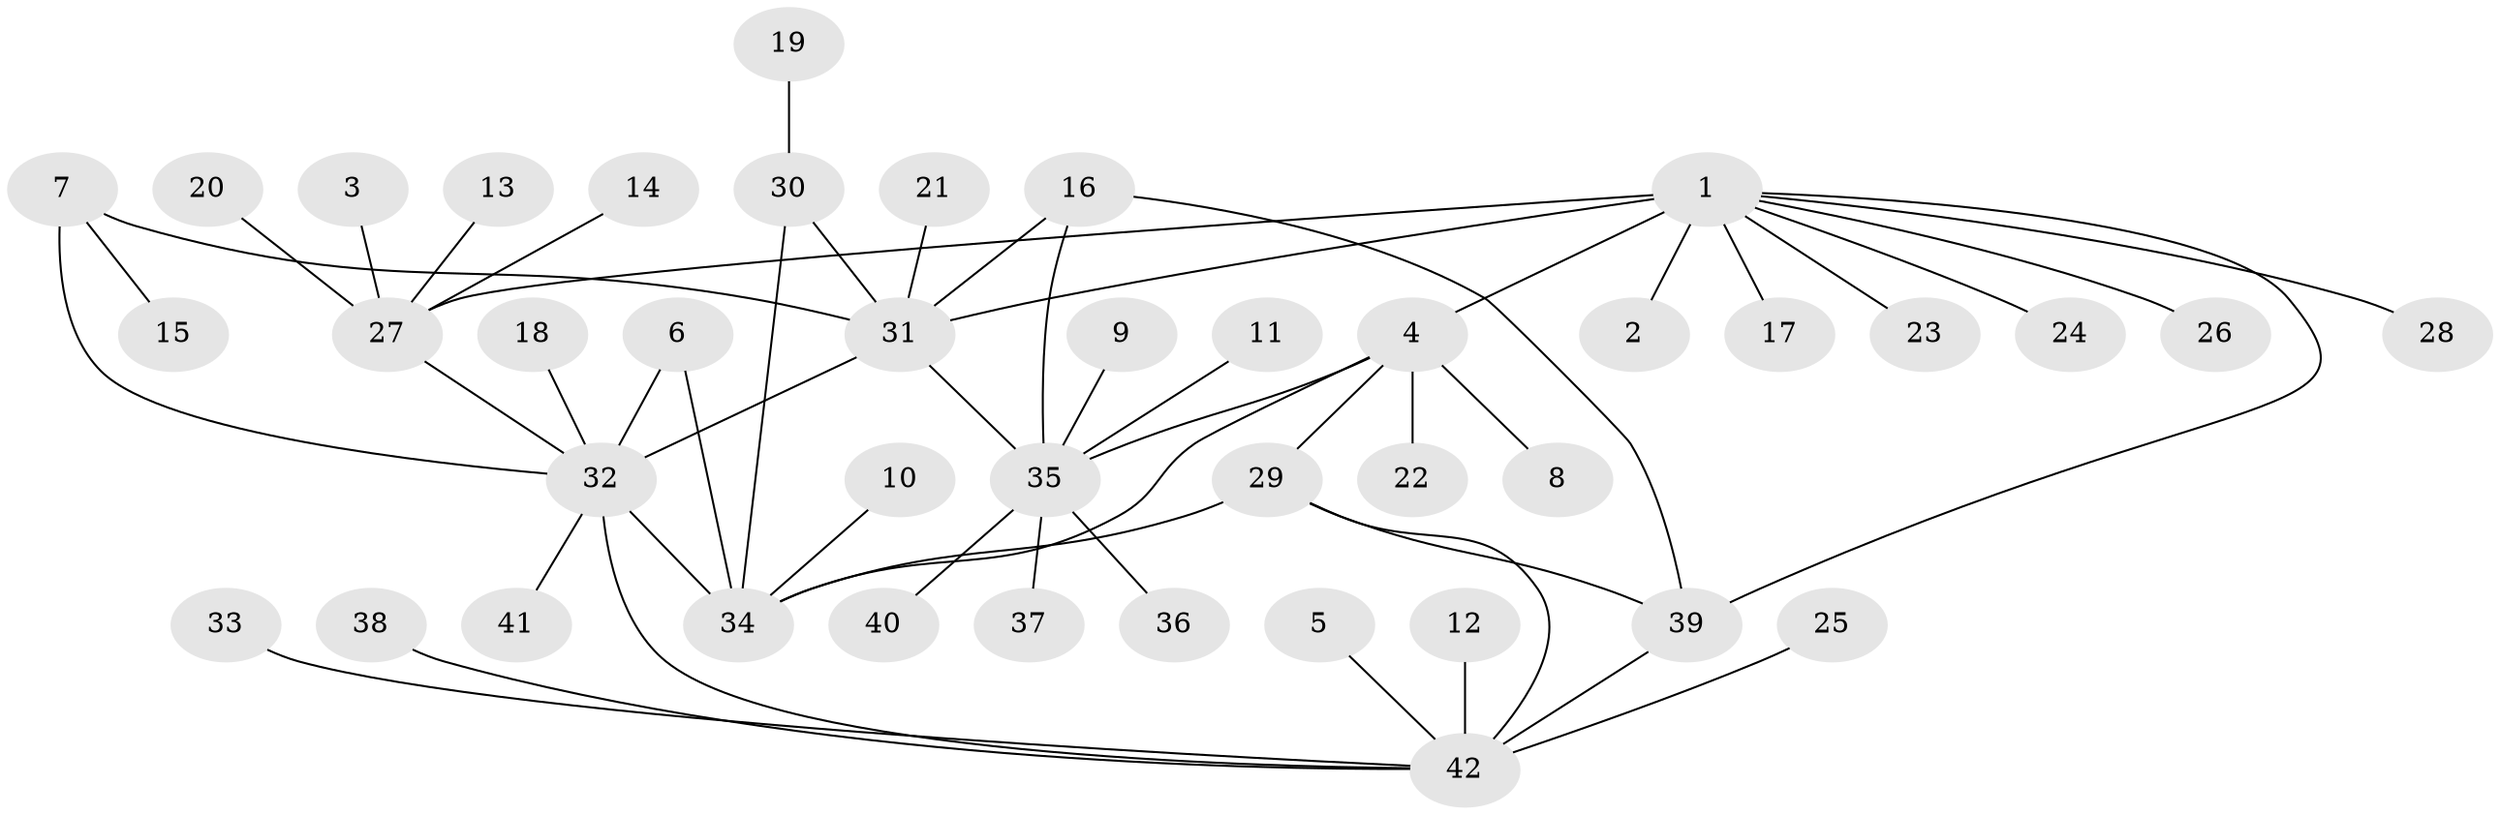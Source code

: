 // original degree distribution, {10: 0.03614457831325301, 4: 0.08433734939759036, 5: 0.07228915662650602, 8: 0.012048192771084338, 11: 0.024096385542168676, 3: 0.024096385542168676, 9: 0.012048192771084338, 7: 0.012048192771084338, 6: 0.012048192771084338, 2: 0.13253012048192772, 1: 0.5783132530120482}
// Generated by graph-tools (version 1.1) at 2025/50/03/09/25 03:50:32]
// undirected, 42 vertices, 53 edges
graph export_dot {
graph [start="1"]
  node [color=gray90,style=filled];
  1;
  2;
  3;
  4;
  5;
  6;
  7;
  8;
  9;
  10;
  11;
  12;
  13;
  14;
  15;
  16;
  17;
  18;
  19;
  20;
  21;
  22;
  23;
  24;
  25;
  26;
  27;
  28;
  29;
  30;
  31;
  32;
  33;
  34;
  35;
  36;
  37;
  38;
  39;
  40;
  41;
  42;
  1 -- 2 [weight=1.0];
  1 -- 4 [weight=1.0];
  1 -- 17 [weight=1.0];
  1 -- 23 [weight=1.0];
  1 -- 24 [weight=1.0];
  1 -- 26 [weight=1.0];
  1 -- 27 [weight=3.0];
  1 -- 28 [weight=1.0];
  1 -- 31 [weight=1.0];
  1 -- 39 [weight=1.0];
  3 -- 27 [weight=1.0];
  4 -- 8 [weight=1.0];
  4 -- 22 [weight=1.0];
  4 -- 29 [weight=1.0];
  4 -- 34 [weight=3.0];
  4 -- 35 [weight=1.0];
  5 -- 42 [weight=1.0];
  6 -- 32 [weight=1.0];
  6 -- 34 [weight=1.0];
  7 -- 15 [weight=1.0];
  7 -- 31 [weight=1.0];
  7 -- 32 [weight=1.0];
  9 -- 35 [weight=1.0];
  10 -- 34 [weight=1.0];
  11 -- 35 [weight=1.0];
  12 -- 42 [weight=1.0];
  13 -- 27 [weight=1.0];
  14 -- 27 [weight=1.0];
  16 -- 31 [weight=2.0];
  16 -- 35 [weight=1.0];
  16 -- 39 [weight=1.0];
  18 -- 32 [weight=1.0];
  19 -- 30 [weight=1.0];
  20 -- 27 [weight=1.0];
  21 -- 31 [weight=1.0];
  25 -- 42 [weight=1.0];
  27 -- 32 [weight=1.0];
  29 -- 34 [weight=1.0];
  29 -- 39 [weight=2.0];
  29 -- 42 [weight=1.0];
  30 -- 31 [weight=1.0];
  30 -- 34 [weight=1.0];
  31 -- 32 [weight=1.0];
  31 -- 35 [weight=2.0];
  32 -- 34 [weight=3.0];
  32 -- 41 [weight=1.0];
  32 -- 42 [weight=1.0];
  33 -- 42 [weight=1.0];
  35 -- 36 [weight=1.0];
  35 -- 37 [weight=1.0];
  35 -- 40 [weight=1.0];
  38 -- 42 [weight=1.0];
  39 -- 42 [weight=2.0];
}
